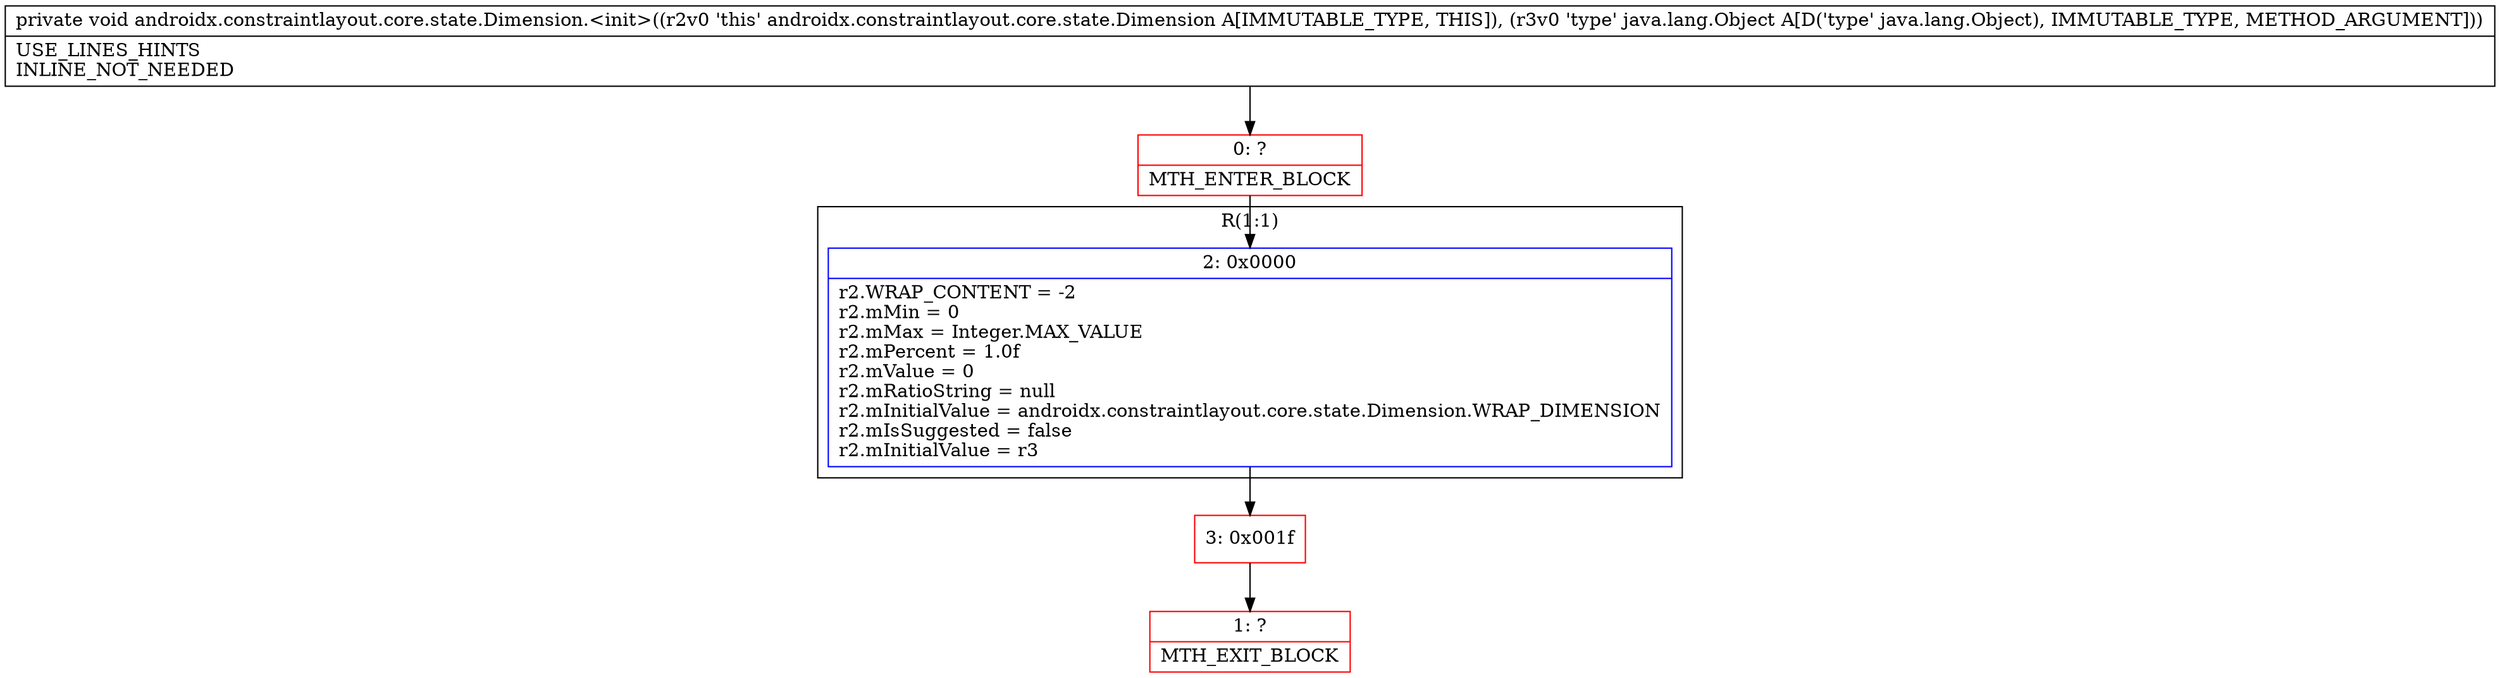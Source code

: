 digraph "CFG forandroidx.constraintlayout.core.state.Dimension.\<init\>(Ljava\/lang\/Object;)V" {
subgraph cluster_Region_22063005 {
label = "R(1:1)";
node [shape=record,color=blue];
Node_2 [shape=record,label="{2\:\ 0x0000|r2.WRAP_CONTENT = \-2\lr2.mMin = 0\lr2.mMax = Integer.MAX_VALUE\lr2.mPercent = 1.0f\lr2.mValue = 0\lr2.mRatioString = null\lr2.mInitialValue = androidx.constraintlayout.core.state.Dimension.WRAP_DIMENSION\lr2.mIsSuggested = false\lr2.mInitialValue = r3\l}"];
}
Node_0 [shape=record,color=red,label="{0\:\ ?|MTH_ENTER_BLOCK\l}"];
Node_3 [shape=record,color=red,label="{3\:\ 0x001f}"];
Node_1 [shape=record,color=red,label="{1\:\ ?|MTH_EXIT_BLOCK\l}"];
MethodNode[shape=record,label="{private void androidx.constraintlayout.core.state.Dimension.\<init\>((r2v0 'this' androidx.constraintlayout.core.state.Dimension A[IMMUTABLE_TYPE, THIS]), (r3v0 'type' java.lang.Object A[D('type' java.lang.Object), IMMUTABLE_TYPE, METHOD_ARGUMENT]))  | USE_LINES_HINTS\lINLINE_NOT_NEEDED\l}"];
MethodNode -> Node_0;Node_2 -> Node_3;
Node_0 -> Node_2;
Node_3 -> Node_1;
}

